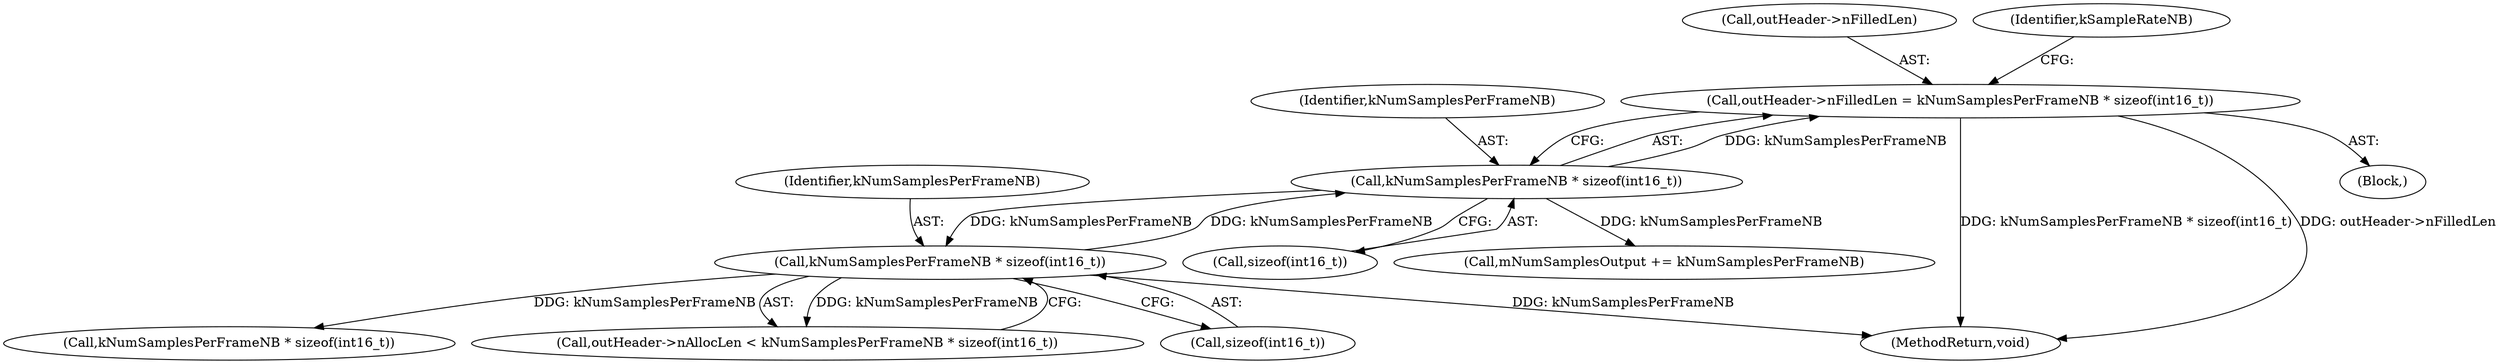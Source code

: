 digraph "0_Android_daa85dac2055b22dabbb3b4e537597e6ab73a866@integer" {
"1000565" [label="(Call,outHeader->nFilledLen = kNumSamplesPerFrameNB * sizeof(int16_t))"];
"1000569" [label="(Call,kNumSamplesPerFrameNB * sizeof(int16_t))"];
"1000242" [label="(Call,kNumSamplesPerFrameNB * sizeof(int16_t))"];
"1000630" [label="(MethodReturn,void)"];
"1000249" [label="(Call,kNumSamplesPerFrameNB * sizeof(int16_t))"];
"1000571" [label="(Call,sizeof(int16_t))"];
"1000565" [label="(Call,outHeader->nFilledLen = kNumSamplesPerFrameNB * sizeof(int16_t))"];
"1000574" [label="(Call,mNumSamplesOutput += kNumSamplesPerFrameNB)"];
"1000569" [label="(Call,kNumSamplesPerFrameNB * sizeof(int16_t))"];
"1000564" [label="(Block,)"];
"1000570" [label="(Identifier,kNumSamplesPerFrameNB)"];
"1000566" [label="(Call,outHeader->nFilledLen)"];
"1000238" [label="(Call,outHeader->nAllocLen < kNumSamplesPerFrameNB * sizeof(int16_t))"];
"1000244" [label="(Call,sizeof(int16_t))"];
"1000243" [label="(Identifier,kNumSamplesPerFrameNB)"];
"1000573" [label="(Identifier,kSampleRateNB)"];
"1000242" [label="(Call,kNumSamplesPerFrameNB * sizeof(int16_t))"];
"1000565" -> "1000564"  [label="AST: "];
"1000565" -> "1000569"  [label="CFG: "];
"1000566" -> "1000565"  [label="AST: "];
"1000569" -> "1000565"  [label="AST: "];
"1000573" -> "1000565"  [label="CFG: "];
"1000565" -> "1000630"  [label="DDG: kNumSamplesPerFrameNB * sizeof(int16_t)"];
"1000565" -> "1000630"  [label="DDG: outHeader->nFilledLen"];
"1000569" -> "1000565"  [label="DDG: kNumSamplesPerFrameNB"];
"1000569" -> "1000571"  [label="CFG: "];
"1000570" -> "1000569"  [label="AST: "];
"1000571" -> "1000569"  [label="AST: "];
"1000569" -> "1000242"  [label="DDG: kNumSamplesPerFrameNB"];
"1000242" -> "1000569"  [label="DDG: kNumSamplesPerFrameNB"];
"1000569" -> "1000574"  [label="DDG: kNumSamplesPerFrameNB"];
"1000242" -> "1000238"  [label="AST: "];
"1000242" -> "1000244"  [label="CFG: "];
"1000243" -> "1000242"  [label="AST: "];
"1000244" -> "1000242"  [label="AST: "];
"1000238" -> "1000242"  [label="CFG: "];
"1000242" -> "1000630"  [label="DDG: kNumSamplesPerFrameNB"];
"1000242" -> "1000238"  [label="DDG: kNumSamplesPerFrameNB"];
"1000242" -> "1000249"  [label="DDG: kNumSamplesPerFrameNB"];
}
